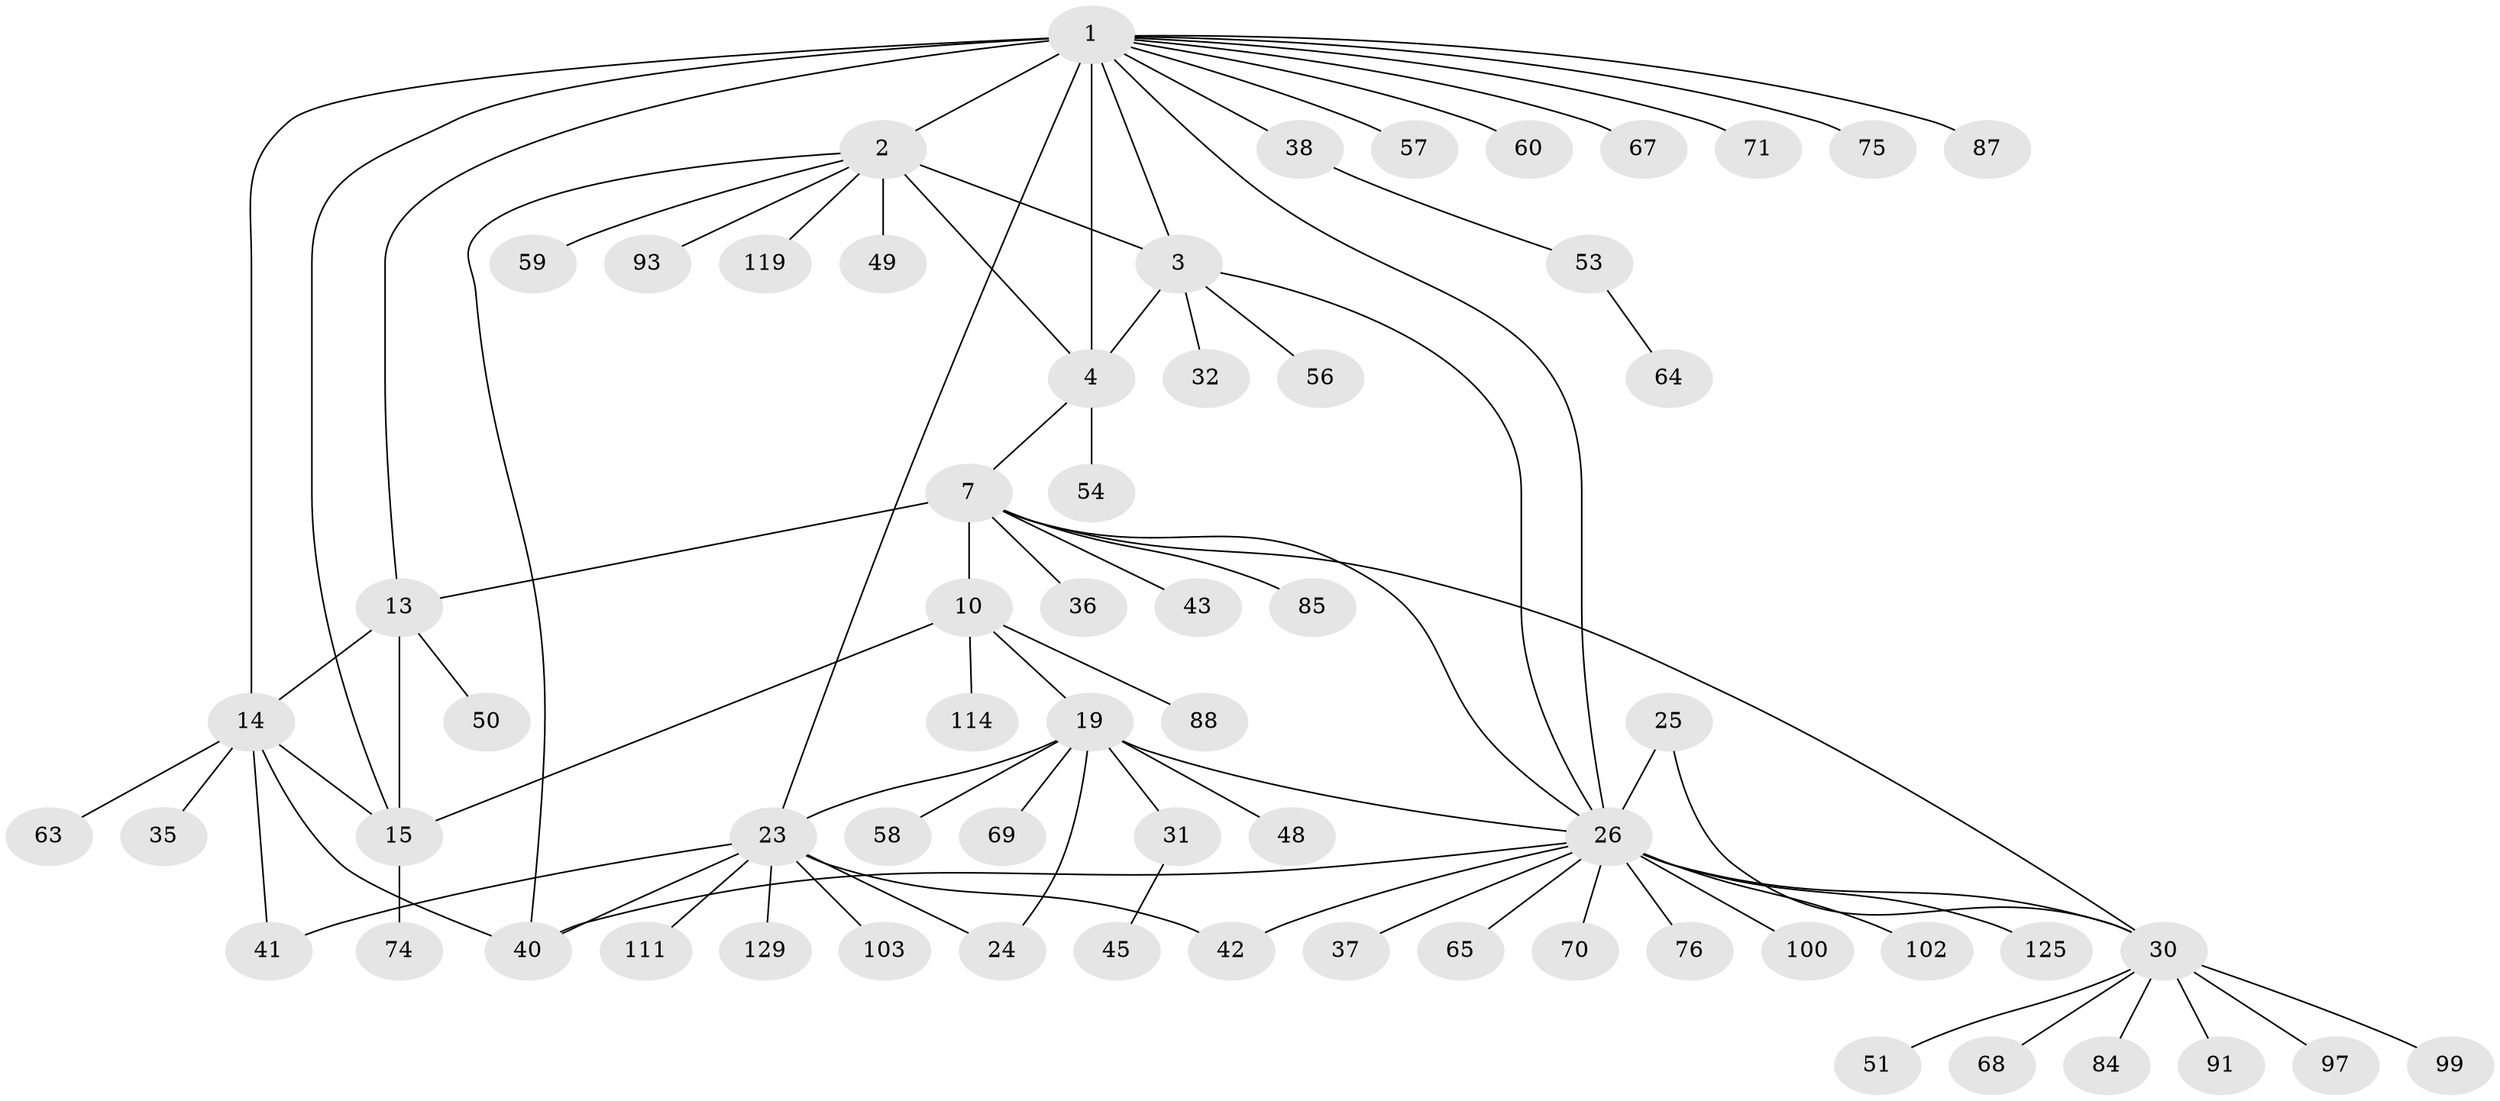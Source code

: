 // original degree distribution, {8: 0.03875968992248062, 12: 0.015503875968992248, 7: 0.03875968992248062, 9: 0.03875968992248062, 6: 0.015503875968992248, 10: 0.023255813953488372, 5: 0.023255813953488372, 11: 0.023255813953488372, 13: 0.015503875968992248, 3: 0.015503875968992248, 1: 0.6201550387596899, 2: 0.11627906976744186, 4: 0.015503875968992248}
// Generated by graph-tools (version 1.1) at 2025/15/03/09/25 04:15:43]
// undirected, 64 vertices, 83 edges
graph export_dot {
graph [start="1"]
  node [color=gray90,style=filled];
  1 [super="+16+6"];
  2 [super="+52+55"];
  3 [super="+33+110+104+115"];
  4 [super="+5+81+106"];
  7 [super="+73+94+8+9+34"];
  10 [super="+12+79"];
  13 [super="+17"];
  14 [super="+18+61"];
  15 [super="+89+90"];
  19 [super="+22+109+92+20"];
  23;
  24 [super="+120+107"];
  25;
  26 [super="+28+27"];
  30 [super="+39"];
  31 [super="+78"];
  32;
  35;
  36;
  37 [super="+128"];
  38;
  40 [super="+46+105"];
  41;
  42;
  43 [super="+113"];
  45;
  48;
  49;
  50;
  51;
  53;
  54;
  56;
  57;
  58;
  59;
  60 [super="+117"];
  63 [super="+86+118+116"];
  64;
  65;
  67;
  68;
  69;
  70;
  71;
  74;
  75;
  76;
  84;
  85;
  87;
  88;
  91;
  93 [super="+121"];
  97;
  99;
  100;
  102;
  103;
  111;
  114;
  119;
  125;
  129;
  1 -- 2 [weight=2];
  1 -- 3 [weight=2];
  1 -- 4 [weight=4];
  1 -- 71;
  1 -- 87;
  1 -- 38;
  1 -- 13 [weight=2];
  1 -- 14 [weight=2];
  1 -- 15;
  1 -- 23 [weight=2];
  1 -- 26;
  1 -- 60;
  1 -- 67;
  1 -- 75;
  1 -- 57;
  2 -- 3;
  2 -- 4 [weight=2];
  2 -- 49;
  2 -- 59;
  2 -- 93;
  2 -- 119;
  2 -- 40;
  3 -- 4 [weight=2];
  3 -- 32;
  3 -- 56;
  3 -- 26;
  4 -- 54;
  4 -- 7;
  7 -- 10 [weight=8];
  7 -- 85;
  7 -- 43;
  7 -- 30;
  7 -- 36;
  7 -- 26;
  7 -- 13;
  10 -- 114;
  10 -- 19;
  10 -- 88;
  10 -- 15;
  13 -- 14 [weight=4];
  13 -- 15 [weight=2];
  13 -- 50;
  14 -- 15 [weight=2];
  14 -- 40;
  14 -- 63;
  14 -- 35;
  14 -- 41;
  15 -- 74;
  19 -- 23 [weight=4];
  19 -- 24 [weight=4];
  19 -- 48;
  19 -- 69;
  19 -- 58;
  19 -- 26 [weight=2];
  19 -- 31;
  23 -- 24;
  23 -- 40;
  23 -- 41;
  23 -- 42;
  23 -- 103;
  23 -- 111;
  23 -- 129;
  25 -- 26 [weight=4];
  25 -- 30;
  26 -- 30 [weight=4];
  26 -- 42;
  26 -- 37;
  26 -- 65;
  26 -- 100;
  26 -- 70;
  26 -- 102;
  26 -- 76;
  26 -- 125;
  26 -- 40;
  30 -- 51;
  30 -- 68;
  30 -- 84;
  30 -- 91;
  30 -- 97;
  30 -- 99;
  31 -- 45;
  38 -- 53;
  53 -- 64;
}
